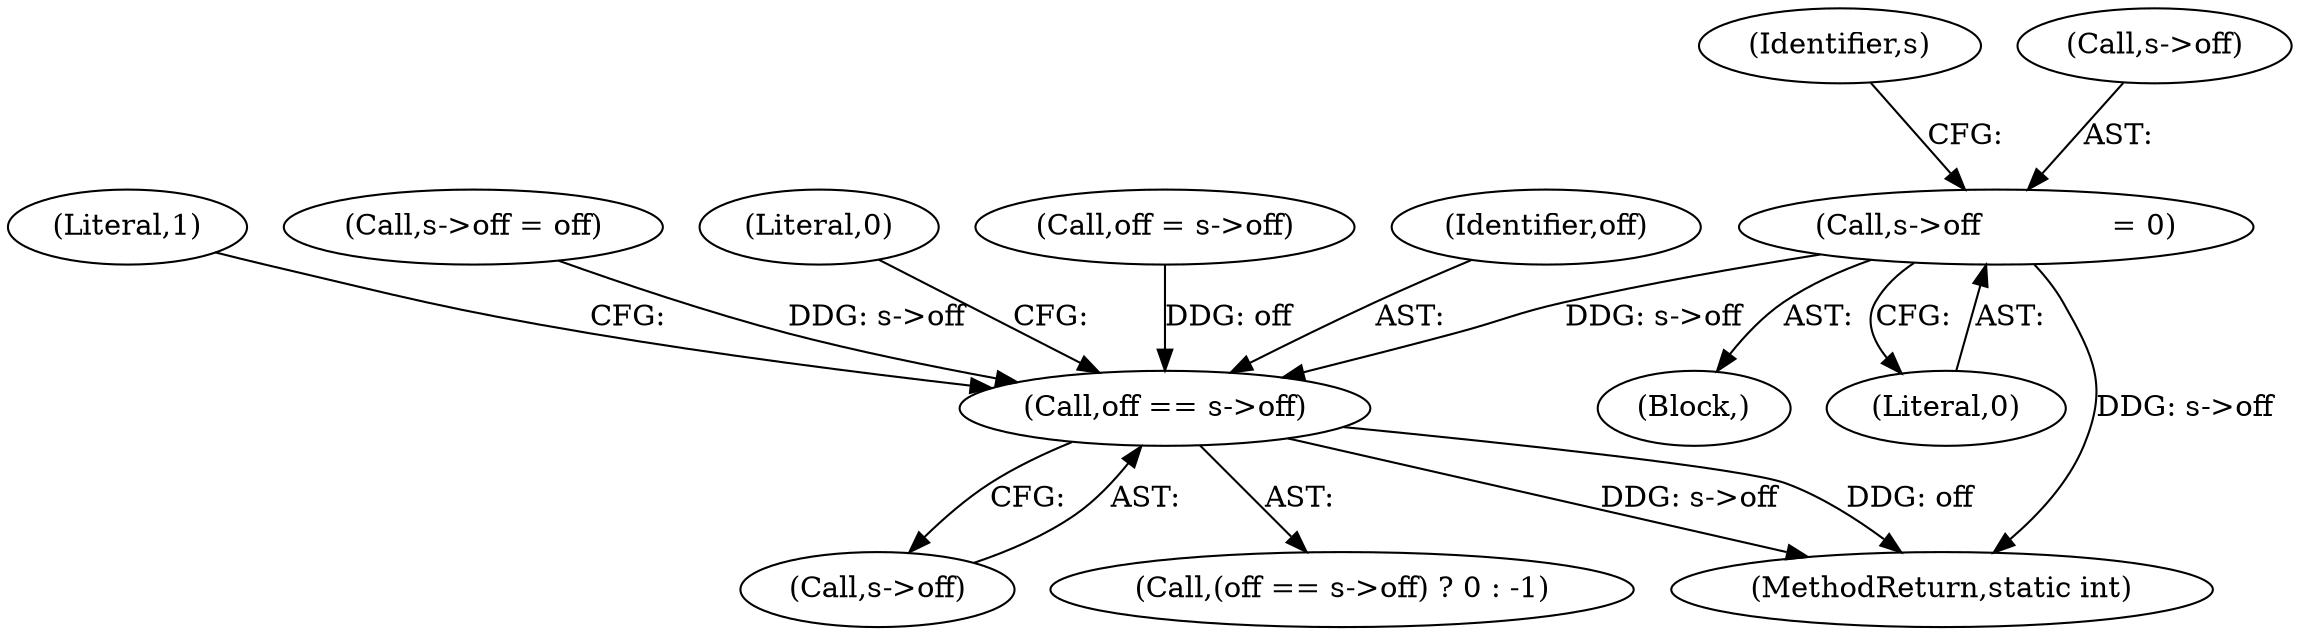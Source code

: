 digraph "0_FFmpeg_2a05c8f813de6f2278827734bf8102291e7484aa_0@pointer" {
"1000656" [label="(Call,s->off              = 0)"];
"1000728" [label="(Call,off == s->off)"];
"1000116" [label="(Block,)"];
"1000730" [label="(Call,s->off)"];
"1000663" [label="(Identifier,s)"];
"1000656" [label="(Call,s->off              = 0)"];
"1000735" [label="(Literal,1)"];
"1000728" [label="(Call,off == s->off)"];
"1000660" [label="(Literal,0)"];
"1000720" [label="(Call,s->off = off)"];
"1000733" [label="(Literal,0)"];
"1000657" [label="(Call,s->off)"];
"1000727" [label="(Call,(off == s->off) ? 0 : -1)"];
"1000138" [label="(Call,off = s->off)"];
"1000745" [label="(MethodReturn,static int)"];
"1000729" [label="(Identifier,off)"];
"1000656" -> "1000116"  [label="AST: "];
"1000656" -> "1000660"  [label="CFG: "];
"1000657" -> "1000656"  [label="AST: "];
"1000660" -> "1000656"  [label="AST: "];
"1000663" -> "1000656"  [label="CFG: "];
"1000656" -> "1000745"  [label="DDG: s->off"];
"1000656" -> "1000728"  [label="DDG: s->off"];
"1000728" -> "1000727"  [label="AST: "];
"1000728" -> "1000730"  [label="CFG: "];
"1000729" -> "1000728"  [label="AST: "];
"1000730" -> "1000728"  [label="AST: "];
"1000733" -> "1000728"  [label="CFG: "];
"1000735" -> "1000728"  [label="CFG: "];
"1000728" -> "1000745"  [label="DDG: s->off"];
"1000728" -> "1000745"  [label="DDG: off"];
"1000138" -> "1000728"  [label="DDG: off"];
"1000720" -> "1000728"  [label="DDG: s->off"];
}
